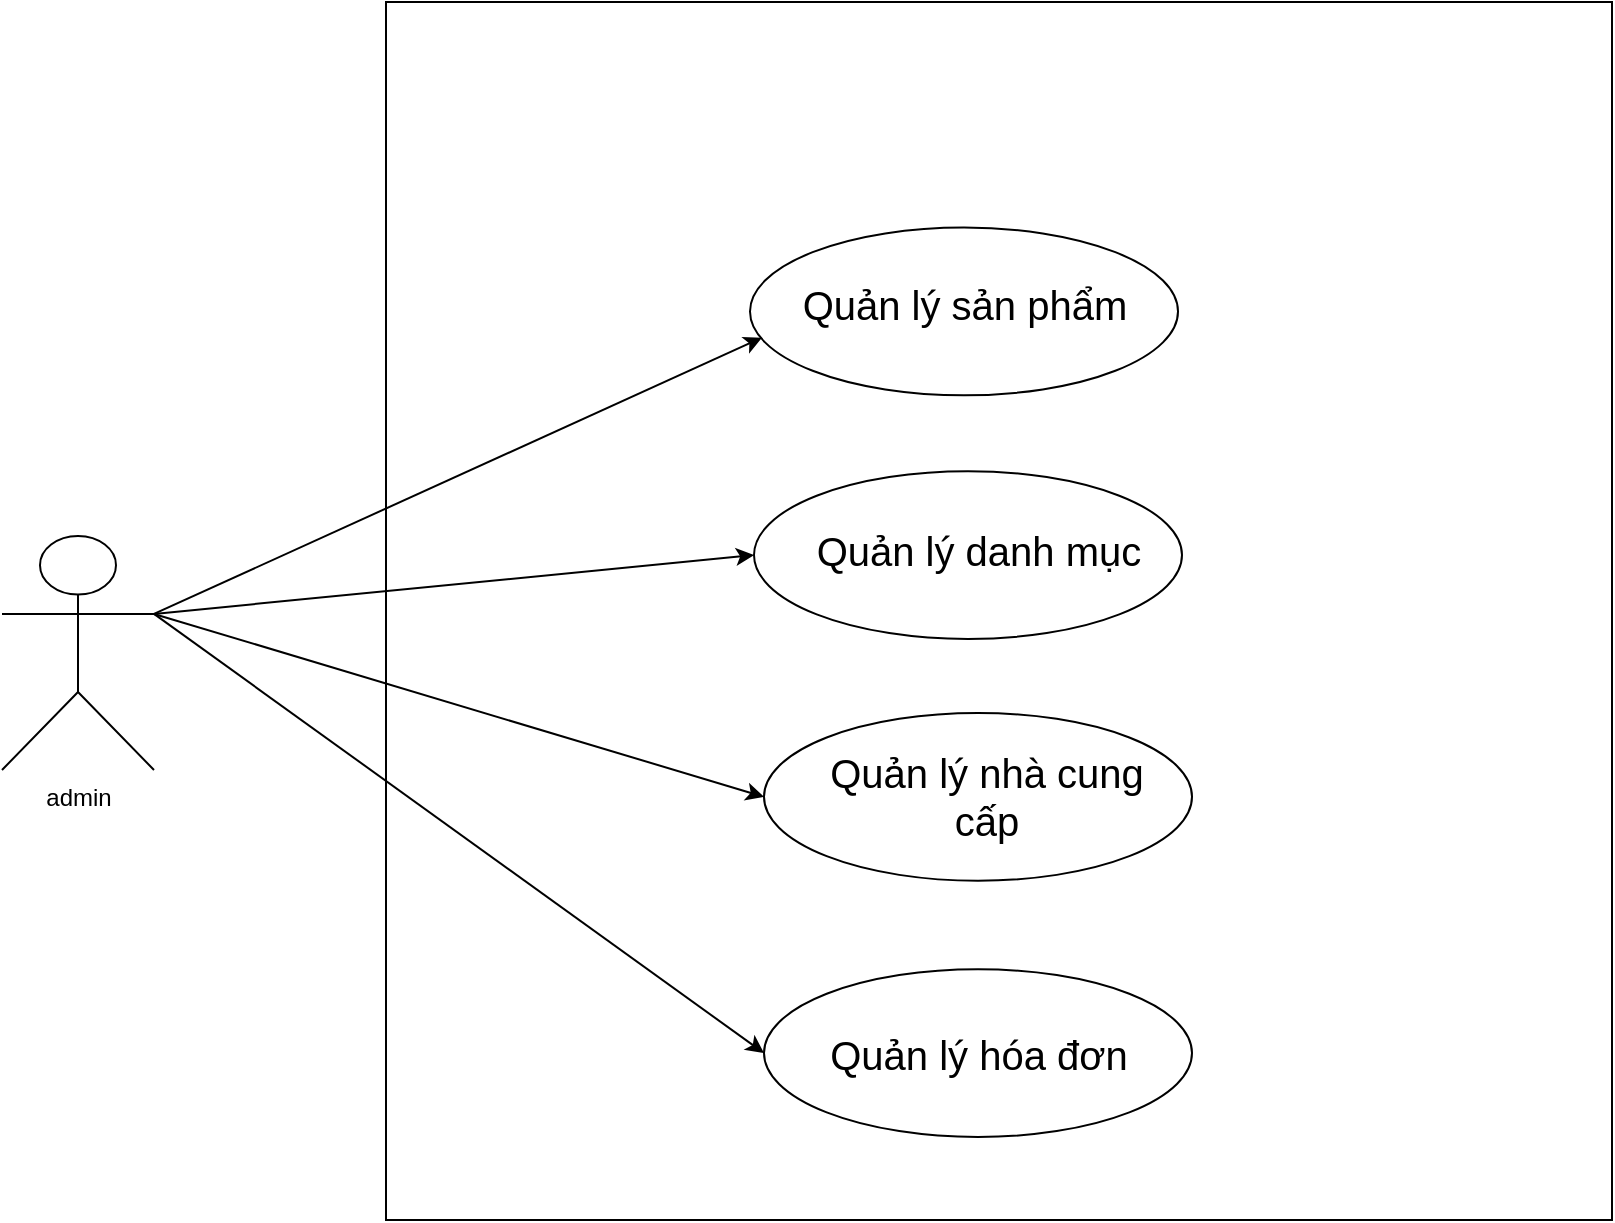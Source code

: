<mxfile version="25.0.3">
  <diagram name="Trang-1" id="yfaMay46llF_YCHkVv0r">
    <mxGraphModel dx="1390" dy="1147" grid="0" gridSize="10" guides="1" tooltips="1" connect="1" arrows="1" fold="1" page="0" pageScale="1" pageWidth="1200" pageHeight="1600" math="0" shadow="0">
      <root>
        <mxCell id="0" />
        <mxCell id="1" parent="0" />
        <mxCell id="N2Df-jPv7RV9UjRPkUYa-1" value="admin" style="shape=umlActor;verticalLabelPosition=bottom;verticalAlign=top;html=1;outlineConnect=0;" vertex="1" parent="1">
          <mxGeometry x="91" y="177" width="76" height="117" as="geometry" />
        </mxCell>
        <mxCell id="N2Df-jPv7RV9UjRPkUYa-2" value="" style="group" vertex="1" connectable="0" parent="1">
          <mxGeometry x="283" y="-90" width="613" height="609" as="geometry" />
        </mxCell>
        <mxCell id="N2Df-jPv7RV9UjRPkUYa-3" value="" style="rounded=0;whiteSpace=wrap;html=1;align=center;" vertex="1" parent="N2Df-jPv7RV9UjRPkUYa-2">
          <mxGeometry width="613" height="609" as="geometry" />
        </mxCell>
        <mxCell id="N2Df-jPv7RV9UjRPkUYa-4" value="" style="group" vertex="1" connectable="0" parent="N2Df-jPv7RV9UjRPkUYa-2">
          <mxGeometry x="182" y="112.778" width="214" height="83.907" as="geometry" />
        </mxCell>
        <mxCell id="N2Df-jPv7RV9UjRPkUYa-5" value="" style="ellipse;whiteSpace=wrap;html=1;" vertex="1" parent="N2Df-jPv7RV9UjRPkUYa-4">
          <mxGeometry width="214" height="83.907" as="geometry" />
        </mxCell>
        <mxCell id="N2Df-jPv7RV9UjRPkUYa-6" value="&lt;font style=&quot;font-size: 20px;&quot;&gt;Quản lý sản phẩm&lt;/font&gt;" style="text;html=1;align=center;verticalAlign=middle;whiteSpace=wrap;rounded=0;" vertex="1" parent="N2Df-jPv7RV9UjRPkUYa-4">
          <mxGeometry x="11.5" y="10.827" width="191" height="55.036" as="geometry" />
        </mxCell>
        <mxCell id="N2Df-jPv7RV9UjRPkUYa-7" value="" style="group" vertex="1" connectable="0" parent="N2Df-jPv7RV9UjRPkUYa-2">
          <mxGeometry x="184" y="234.578" width="214" height="83.907" as="geometry" />
        </mxCell>
        <mxCell id="N2Df-jPv7RV9UjRPkUYa-8" value="" style="ellipse;whiteSpace=wrap;html=1;" vertex="1" parent="N2Df-jPv7RV9UjRPkUYa-7">
          <mxGeometry width="214" height="83.907" as="geometry" />
        </mxCell>
        <mxCell id="N2Df-jPv7RV9UjRPkUYa-9" value="&lt;span style=&quot;font-size: 20px;&quot;&gt;Quản lý danh mục&lt;/span&gt;" style="text;html=1;align=center;verticalAlign=middle;whiteSpace=wrap;rounded=0;" vertex="1" parent="N2Df-jPv7RV9UjRPkUYa-7">
          <mxGeometry x="17" y="11.729" width="191" height="55.036" as="geometry" />
        </mxCell>
        <mxCell id="N2Df-jPv7RV9UjRPkUYa-10" value="" style="group" vertex="1" connectable="0" parent="N2Df-jPv7RV9UjRPkUYa-2">
          <mxGeometry x="189" y="355.476" width="214" height="83.907" as="geometry" />
        </mxCell>
        <mxCell id="N2Df-jPv7RV9UjRPkUYa-11" value="" style="ellipse;whiteSpace=wrap;html=1;" vertex="1" parent="N2Df-jPv7RV9UjRPkUYa-10">
          <mxGeometry width="214" height="83.907" as="geometry" />
        </mxCell>
        <mxCell id="N2Df-jPv7RV9UjRPkUYa-12" value="&lt;span style=&quot;font-size: 20px;&quot;&gt;Quản lý nhà cung cấp&lt;/span&gt;" style="text;html=1;align=center;verticalAlign=middle;whiteSpace=wrap;rounded=0;" vertex="1" parent="N2Df-jPv7RV9UjRPkUYa-10">
          <mxGeometry x="15.5" y="14.436" width="191" height="55.036" as="geometry" />
        </mxCell>
        <mxCell id="N2Df-jPv7RV9UjRPkUYa-13" value="" style="group" vertex="1" connectable="0" parent="N2Df-jPv7RV9UjRPkUYa-2">
          <mxGeometry x="189" y="483.591" width="214" height="83.907" as="geometry" />
        </mxCell>
        <mxCell id="N2Df-jPv7RV9UjRPkUYa-14" value="" style="ellipse;whiteSpace=wrap;html=1;" vertex="1" parent="N2Df-jPv7RV9UjRPkUYa-13">
          <mxGeometry width="214" height="83.907" as="geometry" />
        </mxCell>
        <mxCell id="N2Df-jPv7RV9UjRPkUYa-15" value="&lt;font style=&quot;font-size: 20px;&quot;&gt;Quản lý hóa đơn&lt;/font&gt;" style="text;html=1;align=center;verticalAlign=middle;whiteSpace=wrap;rounded=0;" vertex="1" parent="N2Df-jPv7RV9UjRPkUYa-13">
          <mxGeometry x="11.5" y="14.436" width="191" height="55.036" as="geometry" />
        </mxCell>
        <mxCell id="N2Df-jPv7RV9UjRPkUYa-17" value="" style="endArrow=classic;html=1;rounded=0;exitX=1;exitY=0.333;exitDx=0;exitDy=0;exitPerimeter=0;entryX=0.028;entryY=0.656;entryDx=0;entryDy=0;entryPerimeter=0;" edge="1" parent="1" source="N2Df-jPv7RV9UjRPkUYa-1" target="N2Df-jPv7RV9UjRPkUYa-5">
          <mxGeometry width="50" height="50" relative="1" as="geometry">
            <mxPoint x="224" y="189" as="sourcePoint" />
            <mxPoint x="582" y="104" as="targetPoint" />
          </mxGeometry>
        </mxCell>
        <mxCell id="N2Df-jPv7RV9UjRPkUYa-18" value="" style="endArrow=classic;html=1;rounded=0;entryX=0;entryY=0.5;entryDx=0;entryDy=0;exitX=1;exitY=0.333;exitDx=0;exitDy=0;exitPerimeter=0;" edge="1" parent="1" source="N2Df-jPv7RV9UjRPkUYa-1" target="N2Df-jPv7RV9UjRPkUYa-8">
          <mxGeometry width="50" height="50" relative="1" as="geometry">
            <mxPoint x="180" y="223" as="sourcePoint" />
            <mxPoint x="645" y="158" as="targetPoint" />
          </mxGeometry>
        </mxCell>
        <mxCell id="N2Df-jPv7RV9UjRPkUYa-19" value="" style="endArrow=classic;html=1;rounded=0;exitX=1;exitY=0.333;exitDx=0;exitDy=0;exitPerimeter=0;entryX=0;entryY=0.5;entryDx=0;entryDy=0;" edge="1" parent="1" source="N2Df-jPv7RV9UjRPkUYa-1" target="N2Df-jPv7RV9UjRPkUYa-11">
          <mxGeometry width="50" height="50" relative="1" as="geometry">
            <mxPoint x="595" y="208" as="sourcePoint" />
            <mxPoint x="645" y="158" as="targetPoint" />
          </mxGeometry>
        </mxCell>
        <mxCell id="N2Df-jPv7RV9UjRPkUYa-20" value="" style="endArrow=classic;html=1;rounded=0;entryX=0;entryY=0.5;entryDx=0;entryDy=0;exitX=1;exitY=0.333;exitDx=0;exitDy=0;exitPerimeter=0;" edge="1" parent="1" source="N2Df-jPv7RV9UjRPkUYa-1" target="N2Df-jPv7RV9UjRPkUYa-14">
          <mxGeometry width="50" height="50" relative="1" as="geometry">
            <mxPoint x="184" y="213" as="sourcePoint" />
            <mxPoint x="645" y="158" as="targetPoint" />
          </mxGeometry>
        </mxCell>
      </root>
    </mxGraphModel>
  </diagram>
</mxfile>
